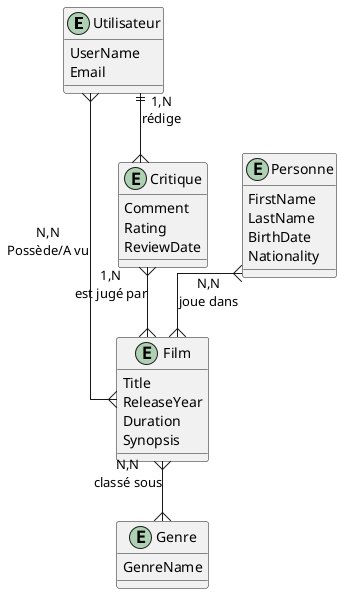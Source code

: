 @startuml MCD
skinparam linetype ortho

entity "Utilisateur" as Users {
  UserName
  Email
}

entity "Film" as Movies {
  Title
  ReleaseYear
  Duration
  Synopsis
}

entity "Personne" as People {
  FirstName
  LastName
  BirthDate
  Nationality
}

entity "Genre" as Genres {
  GenreName
}

entity "Critique" as Reviews {
  Comment
  Rating
  ReviewDate
}

' Associations avec `{` partout pour respecter les cardinalités 1,N
Users ||--{ Reviews : "1,N\nrédige"
Reviews }--{ Movies : "1,N\nest jugé par"

People }--{ Movies : "N,N\njoue dans"
Movies }--{ Genres : "N,N\nclassé sous"

Users }--{ Movies : "N,N\nPossède/A vu"

@enduml
